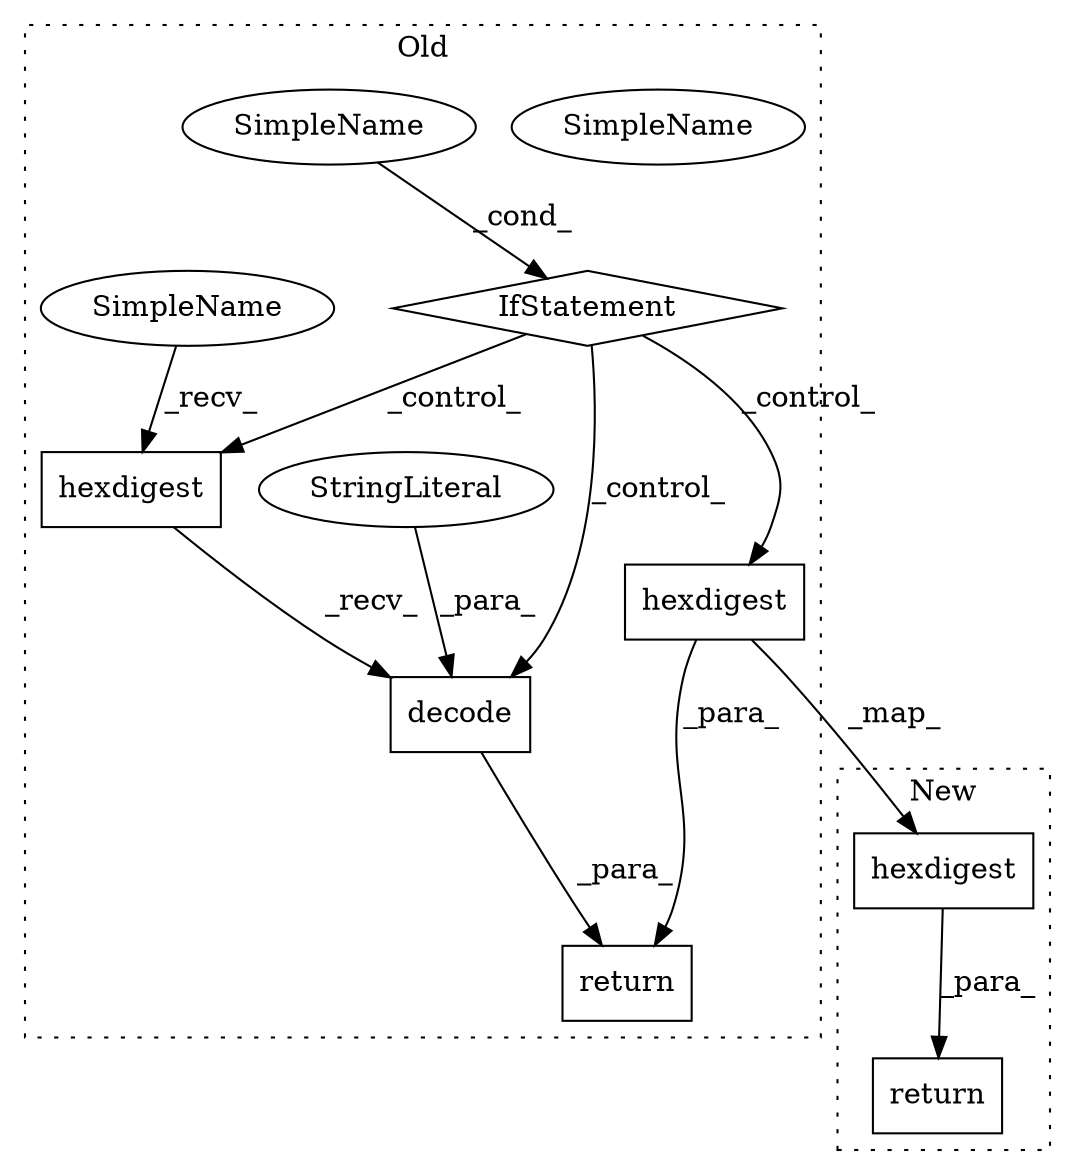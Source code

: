 digraph G {
subgraph cluster0 {
1 [label="hexdigest" a="32" s="826" l="11" shape="box"];
4 [label="return" a="41" s="805" l="7" shape="box"];
5 [label="hexdigest" a="32" s="847" l="11" shape="box"];
6 [label="decode" a="32" s="859,873" l="7,1" shape="box"];
7 [label="StringLiteral" a="45" s="866" l="7" shape="ellipse"];
8 [label="IfStatement" a="25" s="816" l="3" shape="diamond"];
9 [label="SimpleName" a="42" s="813" l="3" shape="ellipse"];
10 [label="SimpleName" a="42" s="840" l="6" shape="ellipse"];
11 [label="SimpleName" a="42" s="813" l="3" shape="ellipse"];
label = "Old";
style="dotted";
}
subgraph cluster1 {
2 [label="hexdigest" a="32" s="794" l="11" shape="box"];
3 [label="return" a="41" s="780" l="7" shape="box"];
label = "New";
style="dotted";
}
1 -> 2 [label="_map_"];
1 -> 4 [label="_para_"];
2 -> 3 [label="_para_"];
5 -> 6 [label="_recv_"];
6 -> 4 [label="_para_"];
7 -> 6 [label="_para_"];
8 -> 5 [label="_control_"];
8 -> 6 [label="_control_"];
8 -> 1 [label="_control_"];
10 -> 5 [label="_recv_"];
11 -> 8 [label="_cond_"];
}